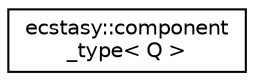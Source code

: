 digraph "Graphical Class Hierarchy"
{
 // LATEX_PDF_SIZE
  edge [fontname="Helvetica",fontsize="10",labelfontname="Helvetica",labelfontsize="10"];
  node [fontname="Helvetica",fontsize="10",shape=record];
  rankdir="LR";
  Node0 [label="ecstasy::component\l_type\< Q \>",height=0.2,width=0.4,color="black", fillcolor="white", style="filled",URL="$structecstasy_1_1component__type_3_01_q_01_4.html",tooltip="Get the component type of the given type."];
}
